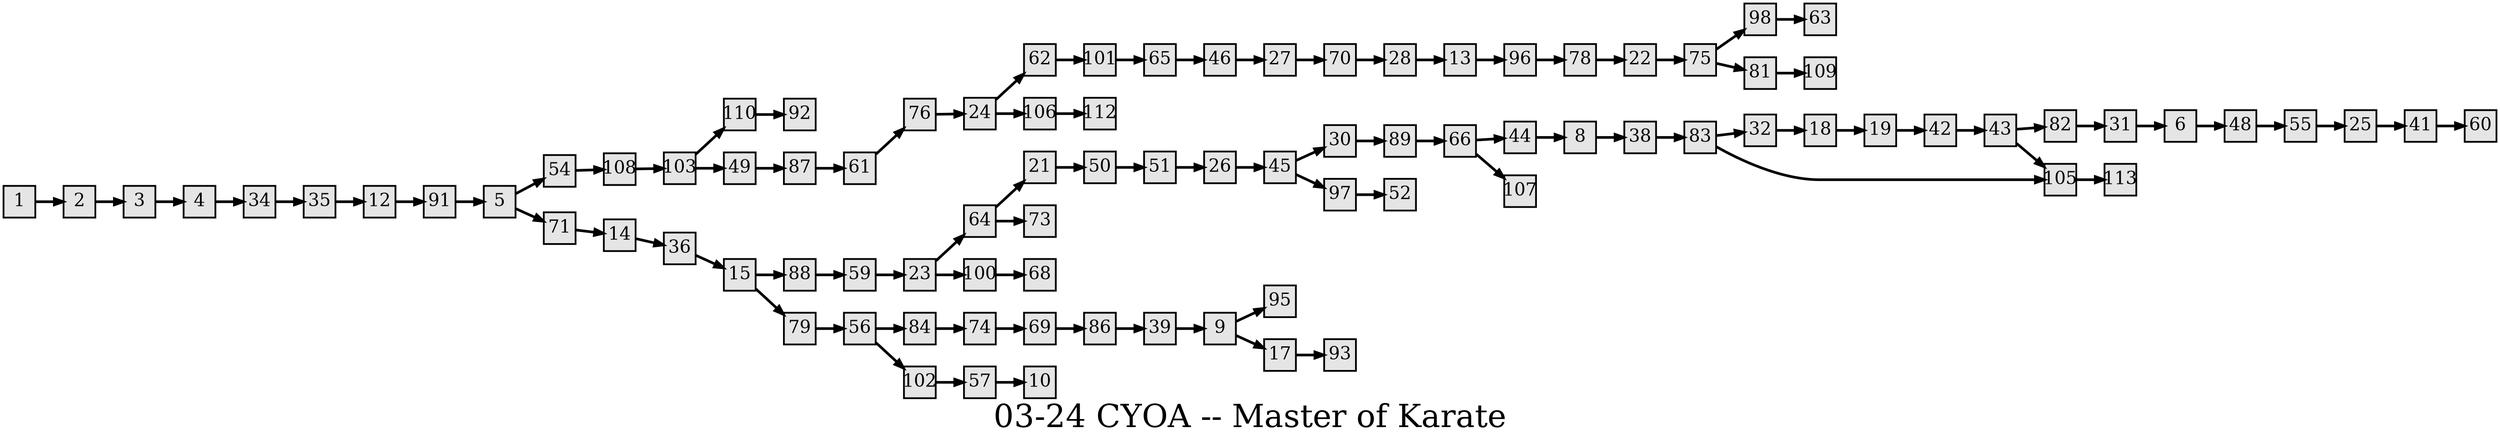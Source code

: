 digraph g{
  graph [ label="03-24 CYOA -- Master of Karate" rankdir=LR, ordering=out, fontsize=36, nodesep="0.35", ranksep="0.45"];
  node  [shape=rect, penwidth=2, fontsize=20, style=filled, fillcolor=grey90, margin="0,0", labelfloat=true, regular=true, fixedsize=true];
  edge  [labelfloat=true, penwidth=3, fontsize=12];

  1 -> 2;
  2 -> 3;
  3 -> 4;
  4 -> 34;
  5 -> 54;
  5 -> 71;
  6 -> 48;
  8 -> 38;
  9 -> 95;
  9 -> 17;
  12 -> 91;
  13 -> 96;
  14 -> 36;
  15 -> 88;
  15 -> 79;
  17 -> 93;
  18 -> 19;
  19 -> 42;
  21 -> 50;
  22 -> 75;
  23 -> 64;
  23 -> 100;
  24 -> 62;
  24 -> 106;
  25 -> 41;
  26 -> 45;
  27 -> 70;
  28 -> 13;
  30 -> 89;
  31 -> 6;
  32 -> 18;
  34 -> 35;
  35 -> 12;
  36 -> 15;
  38 -> 83;
  39 -> 9;
  41 -> 60;
  42 -> 43;
  43 -> 82;
  43 -> 105;
  44 -> 8;
  45 -> 30;
  45 -> 97;
  46 -> 27;
  48 -> 55;
  49 -> 87;
  50 -> 51;
  51 -> 26;
  54 -> 108;
  55 -> 25;
  56 -> 84;
  56 -> 102;
  57 -> 10;
  59 -> 23;
  61 -> 76;
  62 -> 101;
  64 -> 21;
  64 -> 73;
  65 -> 46;
  66 -> 44;
  66 -> 107;
  69 -> 86;
  70 -> 28;
  71 -> 14;
  74 -> 69;
  75 -> 98;
  75 -> 81;
  76 -> 24;
  78 -> 22;
  79 -> 56;
  81 -> 109;
  82 -> 31;
  83 -> 32;
  83 -> 105;
  84 -> 74;
  86 -> 39;
  87 -> 61;
  88 -> 59;
  89 -> 66;
  91 -> 5;
  96 -> 78;
  97 -> 52;
  98 -> 63;
  100 -> 68;
  101 -> 65;
  102 -> 57;
  103 -> 110;
  103 -> 49;
  105 -> 113;
  106 -> 112;
  108 -> 103;
  110 -> 92;
}

